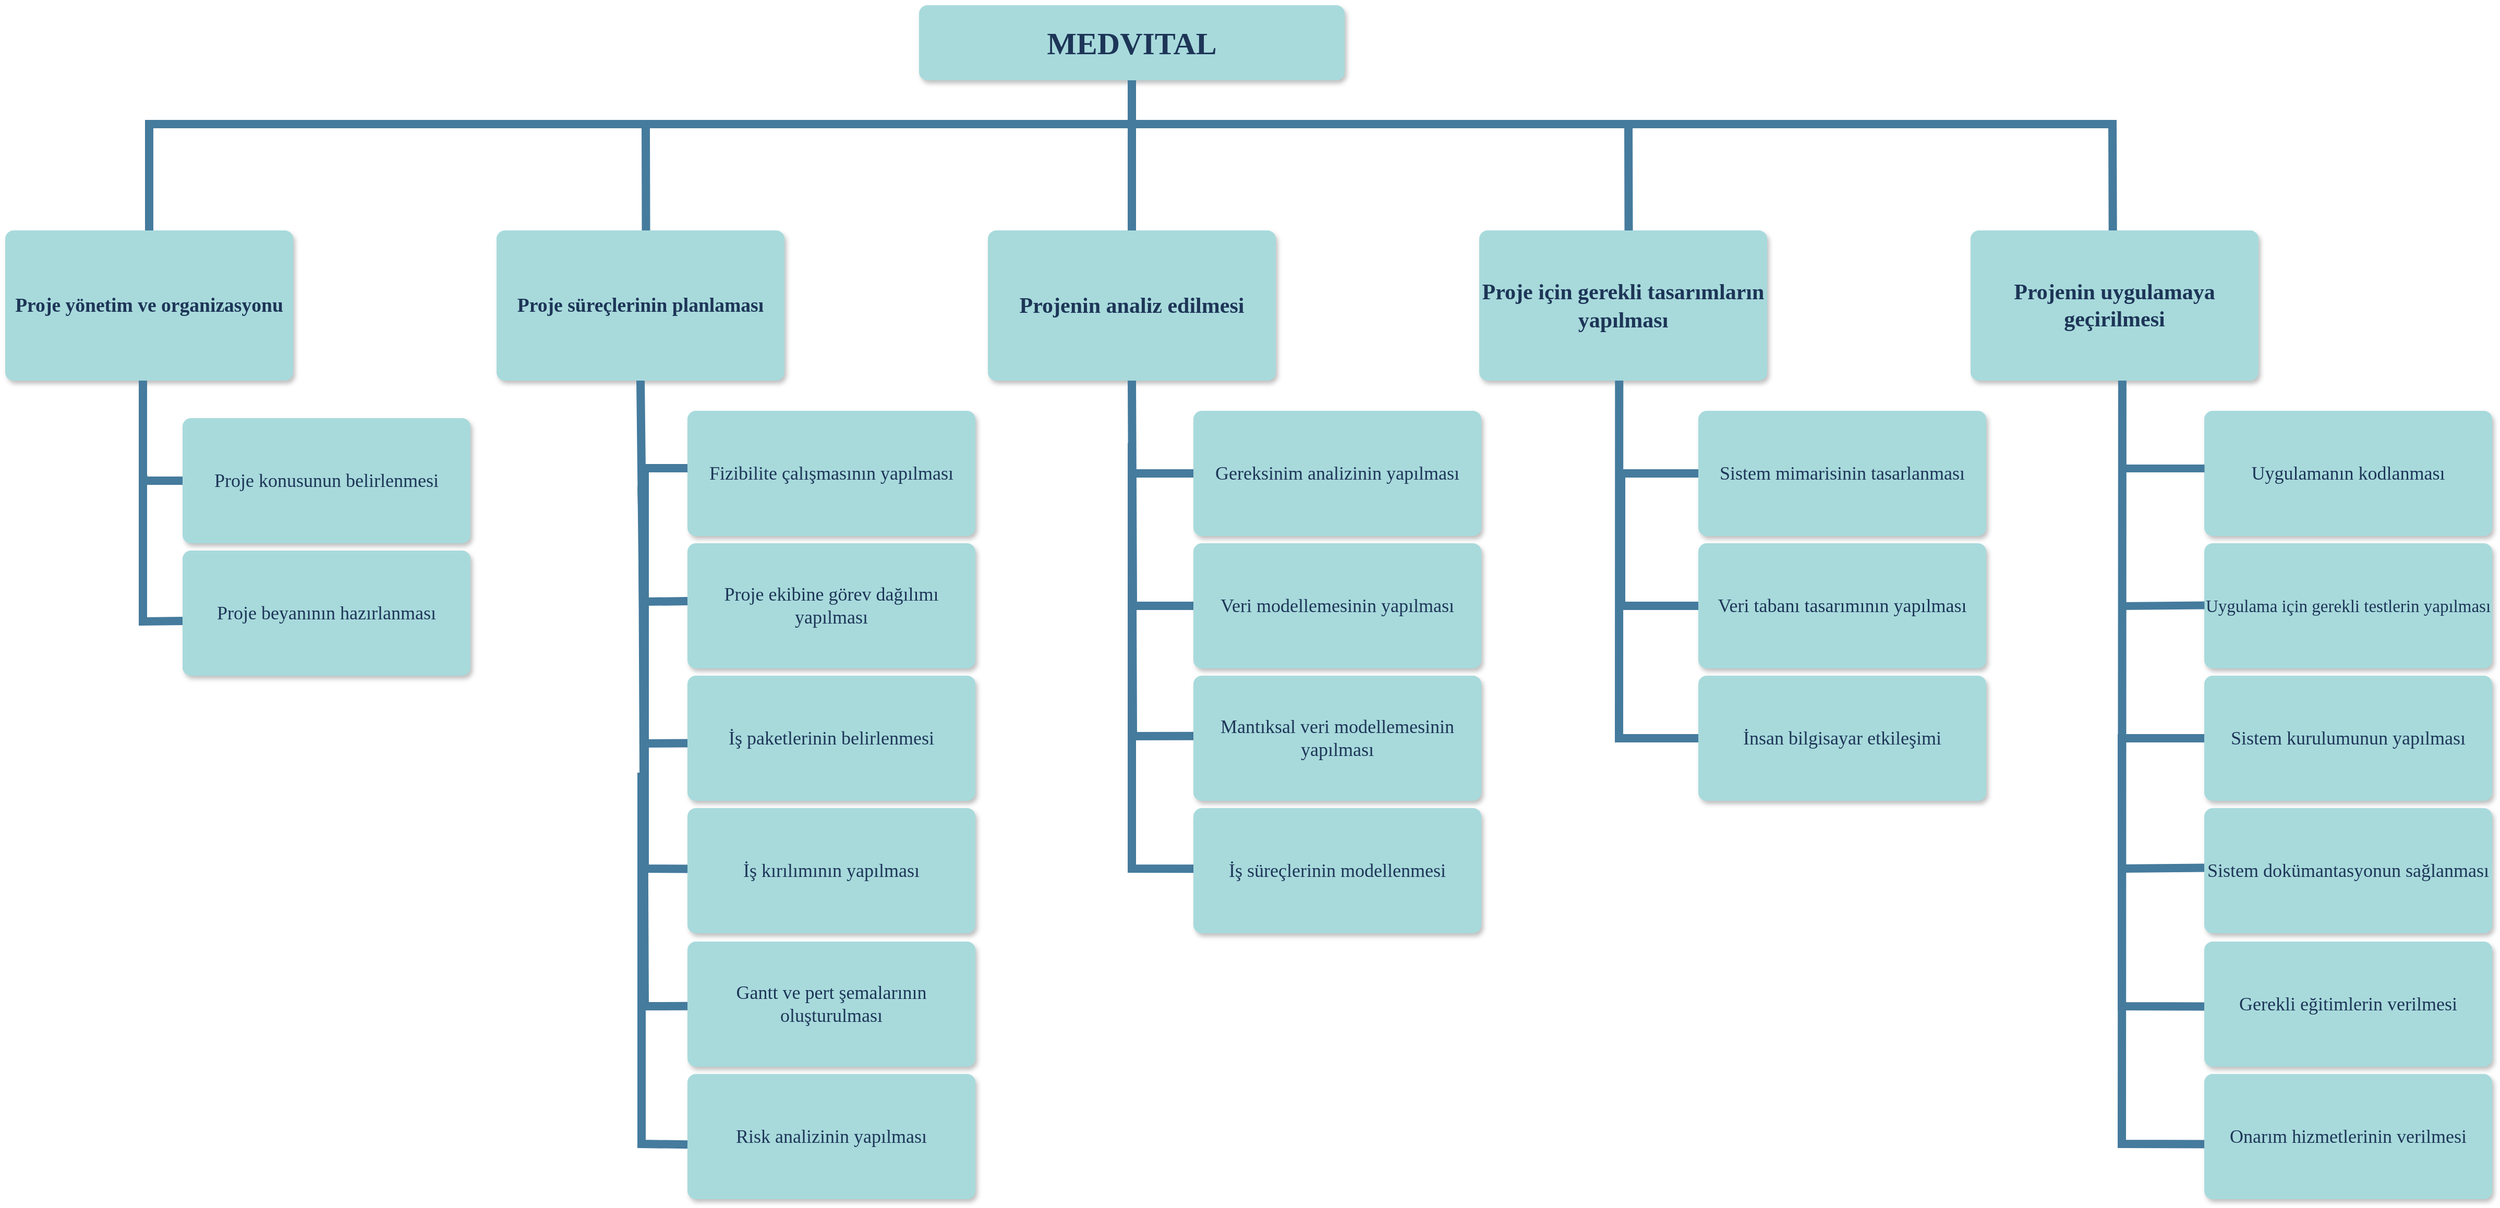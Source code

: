 <mxfile version="17.4.0" type="google"><diagram id="a-mxVNotBge9cmRoDFh-" name="Page-1"><mxGraphModel grid="1" page="1" gridSize="10" guides="1" tooltips="1" connect="1" arrows="1" fold="1" pageScale="1" pageWidth="827" pageHeight="1169" math="0" shadow="0"><root><mxCell id="0"/><mxCell id="1" parent="0"/><UserObject label="&lt;font face=&quot;Tahoma&quot;&gt;MEDVITAL&lt;/font&gt;" lucidchartObjectId="vYj679xmq0hqB" id="evBJHpG4MGdAD2fTh9vt-3"><mxCell style="html=1;overflow=block;blockSpacing=1;whiteSpace=wrap;fontSize=30;fontFamily=Arimo;fontColor=#1d3557;fontStyle=1;spacing=0;strokeOpacity=0;fillOpacity=100;rounded=1;absoluteArcSize=1;arcSize=16;shadow=1;fillColor=#A8DADC;" vertex="1" parent="1"><mxGeometry x="611" y="-1104" width="408" height="72" as="geometry"/></mxCell></UserObject><UserObject label="&lt;font face=&quot;Tahoma&quot;&gt;Proje yönetim ve organizasyonu&lt;/font&gt;" lucidchartObjectId="UunUstLvqbADQ" id="evBJHpG4MGdAD2fTh9vt-4"><mxCell style="html=1;overflow=block;blockSpacing=1;whiteSpace=wrap;fontSize=18.8;fontFamily=Arimo;fontColor=#1d3557;fontStyle=1;spacing=0;strokeOpacity=0;fillOpacity=100;rounded=1;absoluteArcSize=1;arcSize=16;shadow=1;fillColor=#A8DADC;" vertex="1" parent="1"><mxGeometry x="-265" y="-888" width="276" height="144" as="geometry"/></mxCell></UserObject><UserObject label="&lt;font face=&quot;Tahoma&quot;&gt;Proje süreçlerinin planlaması&lt;/font&gt;" lucidchartObjectId="PuRyB1oIx4N6C" id="evBJHpG4MGdAD2fTh9vt-5"><mxCell style="html=1;overflow=block;blockSpacing=1;whiteSpace=wrap;fontSize=18.8;fontFamily=Arimo;fontColor=#1d3557;fontStyle=1;spacing=0;strokeOpacity=0;fillOpacity=100;rounded=1;absoluteArcSize=1;arcSize=16;shadow=1;fillColor=#A8DADC;" vertex="1" parent="1"><mxGeometry x="206" y="-888" width="276" height="144" as="geometry"/></mxCell></UserObject><UserObject label="&lt;font face=&quot;Tahoma&quot;&gt;Projenin analiz edilmesi&lt;/font&gt;" lucidchartObjectId="jfk2cNhoa4uii" id="evBJHpG4MGdAD2fTh9vt-6"><mxCell style="html=1;overflow=block;blockSpacing=1;whiteSpace=wrap;fontSize=21;fontFamily=Arimo;fontColor=#1d3557;fontStyle=1;spacing=0;strokeOpacity=0;fillOpacity=100;rounded=1;absoluteArcSize=1;arcSize=16;shadow=1;fillColor=#A8DADC;" vertex="1" parent="1"><mxGeometry x="677" y="-888" width="276" height="144" as="geometry"/></mxCell></UserObject><UserObject label="&lt;font face=&quot;Tahoma&quot;&gt;Proje için gerekli tasarımların yapılması&lt;/font&gt;" lucidchartObjectId="QKpf42lRS86zf" id="evBJHpG4MGdAD2fTh9vt-7"><mxCell style="html=1;overflow=block;blockSpacing=1;whiteSpace=wrap;fontSize=21;fontFamily=Arimo;fontColor=#1d3557;fontStyle=1;spacing=0;strokeOpacity=0;fillOpacity=100;rounded=1;absoluteArcSize=1;arcSize=16;shadow=1;fillColor=#A8DADC;" vertex="1" parent="1"><mxGeometry x="1148" y="-888" width="276" height="144" as="geometry"/></mxCell></UserObject><UserObject label="&lt;font face=&quot;Tahoma&quot; style=&quot;font-size: 21px&quot;&gt;Projenin uygulamaya geçirilmesi&lt;/font&gt;" lucidchartObjectId="yqXpGLbsmKvfp" id="evBJHpG4MGdAD2fTh9vt-8"><mxCell style="html=1;overflow=block;blockSpacing=1;whiteSpace=wrap;fontSize=20.3;fontFamily=Arimo;fontColor=#1d3557;fontStyle=1;spacing=0;strokeOpacity=0;fillOpacity=100;rounded=1;absoluteArcSize=1;arcSize=16;shadow=1;fillColor=#A8DADC;" vertex="1" parent="1"><mxGeometry x="1619" y="-888" width="276" height="144" as="geometry"/></mxCell></UserObject><UserObject label="&lt;font face=&quot;Tahoma&quot;&gt;Proje konusunun belirlenmesi&lt;/font&gt;" lucidchartObjectId="YvfkcLYaGeIzu" id="evBJHpG4MGdAD2fTh9vt-9"><mxCell style="html=1;overflow=block;blockSpacing=1;whiteSpace=wrap;fontSize=18;fontFamily=Arimo;fontColor=#1d3557;spacing=0;strokeOpacity=0;fillOpacity=100;rounded=1;absoluteArcSize=1;arcSize=16;shadow=1;fillColor=#A8DADC;" vertex="1" parent="1"><mxGeometry x="-95" y="-708" width="276" height="120" as="geometry"/></mxCell></UserObject><UserObject label="&lt;font face=&quot;Tahoma&quot;&gt;Proje beyanının hazırlanması&lt;/font&gt;" lucidchartObjectId="aSahXYoFBvPeN" id="evBJHpG4MGdAD2fTh9vt-10"><mxCell style="html=1;overflow=block;blockSpacing=1;whiteSpace=wrap;fontSize=18;fontFamily=Arimo;fontColor=#1d3557;spacing=0;strokeOpacity=0;fillOpacity=100;rounded=1;absoluteArcSize=1;arcSize=16;shadow=1;fillColor=#A8DADC;" vertex="1" parent="1"><mxGeometry x="-95" y="-581" width="276" height="120" as="geometry"/></mxCell></UserObject><UserObject label="&lt;font face=&quot;Tahoma&quot;&gt;Fizibilite çalışmasının yapılması&lt;/font&gt;" lucidchartObjectId="OjY3AJXz5taOl" id="evBJHpG4MGdAD2fTh9vt-11"><mxCell style="html=1;overflow=block;blockSpacing=1;whiteSpace=wrap;fontSize=18;fontFamily=Arimo;fontColor=#1d3557;spacing=0;strokeOpacity=0;fillOpacity=100;rounded=1;absoluteArcSize=1;arcSize=16;shadow=1;fillColor=#A8DADC;" vertex="1" parent="1"><mxGeometry x="389" y="-715" width="276" height="120" as="geometry"/></mxCell></UserObject><UserObject label="&lt;font face=&quot;Tahoma&quot;&gt;Proje ekibine görev dağılımı yapılması&lt;/font&gt;" lucidchartObjectId="Xk6JM9RLeHomC" id="evBJHpG4MGdAD2fTh9vt-12"><mxCell style="html=1;overflow=block;blockSpacing=1;whiteSpace=wrap;fontSize=18;fontFamily=Arimo;fontColor=#1d3557;spacing=0;strokeOpacity=0;fillOpacity=100;rounded=1;absoluteArcSize=1;arcSize=16;shadow=1;fillColor=#A8DADC;" vertex="1" parent="1"><mxGeometry x="389" y="-588" width="276" height="120" as="geometry"/></mxCell></UserObject><UserObject label="&lt;font face=&quot;Tahoma&quot;&gt;İş paketlerinin belirlenmesi&lt;/font&gt;" lucidchartObjectId="cQGU7sUYsvhka" id="evBJHpG4MGdAD2fTh9vt-13"><mxCell style="html=1;overflow=block;blockSpacing=1;whiteSpace=wrap;fontSize=18;fontFamily=Arimo;fontColor=#1d3557;spacing=0;strokeOpacity=0;fillOpacity=100;rounded=1;absoluteArcSize=1;arcSize=16;shadow=1;fillColor=#A8DADC;" vertex="1" parent="1"><mxGeometry x="389" y="-461" width="276" height="120" as="geometry"/></mxCell></UserObject><UserObject label="&lt;font face=&quot;Tahoma&quot;&gt;İş kırılımının yapılması&lt;/font&gt;" lucidchartObjectId="HwbfMODYT5fh9" id="evBJHpG4MGdAD2fTh9vt-14"><mxCell style="html=1;overflow=block;blockSpacing=1;whiteSpace=wrap;fontSize=18;fontFamily=Arimo;fontColor=#1d3557;spacing=0;strokeOpacity=0;fillOpacity=100;rounded=1;absoluteArcSize=1;arcSize=16;shadow=1;fillColor=#A8DADC;" vertex="1" parent="1"><mxGeometry x="389" y="-334" width="276" height="120" as="geometry"/></mxCell></UserObject><UserObject label="&lt;font face=&quot;Tahoma&quot;&gt;Gantt ve pert şemalarının oluşturulması&lt;/font&gt;" lucidchartObjectId="eWg0v9NTlUrR8" id="evBJHpG4MGdAD2fTh9vt-15"><mxCell style="html=1;overflow=block;blockSpacing=1;whiteSpace=wrap;fontSize=18;fontFamily=Arimo;fontColor=#1d3557;spacing=0;strokeOpacity=0;fillOpacity=100;rounded=1;absoluteArcSize=1;arcSize=16;shadow=1;fillColor=#A8DADC;" vertex="1" parent="1"><mxGeometry x="389" y="-206" width="276" height="120" as="geometry"/></mxCell></UserObject><UserObject label="&lt;font face=&quot;Tahoma&quot;&gt;Gereksinim analizinin yapılması&lt;/font&gt;" lucidchartObjectId="LnwsiG6EgfXuc" id="evBJHpG4MGdAD2fTh9vt-16"><mxCell style="html=1;overflow=block;blockSpacing=1;whiteSpace=wrap;fontSize=18;fontFamily=Arimo;fontColor=#1d3557;spacing=0;strokeOpacity=0;fillOpacity=100;rounded=1;absoluteArcSize=1;arcSize=16;shadow=1;fillColor=#A8DADC;" vertex="1" parent="1"><mxGeometry x="874" y="-715" width="276" height="120" as="geometry"/></mxCell></UserObject><UserObject label="&lt;font face=&quot;Tahoma&quot;&gt;Sistem mimarisinin tasarlanması&lt;/font&gt;" lucidchartObjectId="3Y582Y9YkjzSp" id="evBJHpG4MGdAD2fTh9vt-17"><mxCell style="html=1;overflow=block;blockSpacing=1;whiteSpace=wrap;fontSize=18;fontFamily=Arimo;fontColor=#1d3557;spacing=0;strokeOpacity=0;fillOpacity=100;rounded=1;absoluteArcSize=1;arcSize=16;shadow=1;fillColor=#A8DADC;" vertex="1" parent="1"><mxGeometry x="1358" y="-715" width="276" height="120" as="geometry"/></mxCell></UserObject><UserObject label="&lt;font face=&quot;Tahoma&quot;&gt;Veri tabanı tasarımının yapılması&lt;/font&gt;" lucidchartObjectId="CUyoZNWw65SDw" id="evBJHpG4MGdAD2fTh9vt-18"><mxCell style="html=1;overflow=block;blockSpacing=1;whiteSpace=wrap;fontSize=18;fontFamily=Arimo;fontColor=#1d3557;spacing=0;strokeOpacity=0;fillOpacity=100;rounded=1;absoluteArcSize=1;arcSize=16;shadow=1;fillColor=#A8DADC;" vertex="1" parent="1"><mxGeometry x="1358" y="-588" width="276" height="120" as="geometry"/></mxCell></UserObject><UserObject label="&lt;font face=&quot;Tahoma&quot;&gt;İnsan bilgisayar etkileşimi&lt;/font&gt;" lucidchartObjectId="5t0VTXT71UJil" id="evBJHpG4MGdAD2fTh9vt-19"><mxCell style="html=1;overflow=block;blockSpacing=1;whiteSpace=wrap;fontSize=18;fontFamily=Arimo;fontColor=#1d3557;spacing=0;strokeOpacity=0;fillOpacity=100;rounded=1;absoluteArcSize=1;arcSize=16;shadow=1;fillColor=#A8DADC;" vertex="1" parent="1"><mxGeometry x="1358" y="-461" width="276" height="120" as="geometry"/></mxCell></UserObject><UserObject label="" lucidchartObjectId="t7Ru1cs1WUb4Q" id="evBJHpG4MGdAD2fTh9vt-20"><mxCell style="html=1;jettySize=18;whiteSpace=wrap;fontSize=13;strokeColor=#457B9D;strokeOpacity=100;strokeWidth=8;rounded=0;startArrow=none;endArrow=none;entryX=0;entryY=0.5;entryPerimeter=0;" edge="1" parent="1" target="evBJHpG4MGdAD2fTh9vt-9"><mxGeometry width="100" height="100" relative="1" as="geometry"><Array as="points"><mxPoint x="-133" y="-654"/><mxPoint x="-132" y="-648"/></Array><mxPoint x="-133" y="-554" as="sourcePoint"/></mxGeometry></mxCell></UserObject><UserObject label="" lucidchartObjectId="ODjJyhDXlhWTk" id="evBJHpG4MGdAD2fTh9vt-21"><mxCell style="html=1;jettySize=18;whiteSpace=wrap;fontSize=13;strokeColor=#457B9D;strokeOpacity=100;strokeWidth=8;rounded=0;startArrow=none;endArrow=none;entryX=0;entryY=0.563;entryPerimeter=0;" edge="1" parent="1" target="evBJHpG4MGdAD2fTh9vt-10"><mxGeometry width="100" height="100" relative="1" as="geometry"><Array as="points"><mxPoint x="-133" y="-513"/></Array><mxPoint x="-133" y="-744" as="sourcePoint"/></mxGeometry></mxCell></UserObject><UserObject label="" lucidchartObjectId="4Ieu7DhCEtSn3" id="evBJHpG4MGdAD2fTh9vt-22"><mxCell style="html=1;jettySize=18;whiteSpace=wrap;fontSize=13;strokeColor=#457B9D;strokeOpacity=100;strokeWidth=8;rounded=0;startArrow=none;endArrow=none;entryX=0;entryY=0.463;entryPerimeter=0;" edge="1" parent="1" target="evBJHpG4MGdAD2fTh9vt-12"><mxGeometry width="100" height="100" relative="1" as="geometry"><Array as="points"><mxPoint x="348" y="-532"/></Array><mxPoint x="345" y="-643" as="sourcePoint"/></mxGeometry></mxCell></UserObject><UserObject label="" lucidchartObjectId="P9hCywcy4LR5A" id="evBJHpG4MGdAD2fTh9vt-23"><mxCell style="html=1;jettySize=18;whiteSpace=wrap;fontSize=13;strokeColor=#457B9D;strokeOpacity=100;strokeWidth=8;rounded=0;startArrow=none;endArrow=none;entryX=0;entryY=0.516;entryPerimeter=0;" edge="1" parent="1" target="evBJHpG4MGdAD2fTh9vt-15"><mxGeometry width="100" height="100" relative="1" as="geometry"><Array as="points"><mxPoint x="348" y="-144"/></Array><mxPoint x="346" y="-596" as="sourcePoint"/></mxGeometry></mxCell></UserObject><UserObject label="" lucidchartObjectId="0bk7H9TVynC03" id="evBJHpG4MGdAD2fTh9vt-24"><mxCell style="html=1;jettySize=18;whiteSpace=wrap;fontSize=13;strokeColor=#457B9D;strokeOpacity=100;strokeWidth=8;rounded=0;startArrow=none;endArrow=none;exitX=0;exitY=0.458;exitPerimeter=0;entryX=0;entryY=0.485;entryPerimeter=0;" edge="1" parent="1" source="evBJHpG4MGdAD2fTh9vt-11" target="evBJHpG4MGdAD2fTh9vt-14"><mxGeometry width="100" height="100" relative="1" as="geometry"><Array as="points"><mxPoint x="348" y="-660"/><mxPoint x="348" y="-276"/></Array></mxGeometry></mxCell></UserObject><UserObject label="" lucidchartObjectId="74gOmwiD89Thr" id="evBJHpG4MGdAD2fTh9vt-25"><mxCell style="html=1;jettySize=18;whiteSpace=wrap;fontSize=13;strokeColor=#457B9D;strokeOpacity=100;strokeWidth=8;rounded=0;startArrow=none;endArrow=none;exitX=0.5;exitY=1;exitPerimeter=0;entryX=0;entryY=0.54;entryPerimeter=0;" edge="1" parent="1" source="evBJHpG4MGdAD2fTh9vt-5" target="evBJHpG4MGdAD2fTh9vt-13"><mxGeometry width="100" height="100" relative="1" as="geometry"><Array as="points"><mxPoint x="348" y="-396"/></Array></mxGeometry></mxCell></UserObject><UserObject label="" lucidchartObjectId="Au2ASYxoB9OAm" id="evBJHpG4MGdAD2fTh9vt-26"><mxCell style="html=1;jettySize=18;whiteSpace=wrap;fontSize=13;strokeColor=#457B9D;strokeOpacity=100;strokeWidth=8;rounded=0;startArrow=none;endArrow=none;entryX=0;entryY=0.5;entryPerimeter=0;" edge="1" parent="1" target="evBJHpG4MGdAD2fTh9vt-16"><mxGeometry width="100" height="100" relative="1" as="geometry"><Array as="points"><mxPoint x="815" y="-655"/></Array><mxPoint x="815" y="-668" as="sourcePoint"/></mxGeometry></mxCell></UserObject><UserObject label="" lucidchartObjectId="kHnH6BrWPbPsh" id="evBJHpG4MGdAD2fTh9vt-27"><mxCell style="html=1;jettySize=18;whiteSpace=wrap;fontSize=13;strokeColor=#457B9D;strokeOpacity=100;strokeWidth=8;rounded=0;startArrow=none;endArrow=none;entryX=0;entryY=0.484;entryPerimeter=0;" edge="1" parent="1" target="evBJHpG4MGdAD2fTh9vt-49"><mxGeometry width="100" height="100" relative="1" as="geometry"><Array as="points"><mxPoint x="815" y="-654"/><mxPoint x="815" y="-276"/></Array><mxPoint x="815" y="-662" as="sourcePoint"/></mxGeometry></mxCell></UserObject><UserObject label="" lucidchartObjectId="llIcxZqkvqSVO" id="evBJHpG4MGdAD2fTh9vt-28"><mxCell style="html=1;jettySize=18;whiteSpace=wrap;fontSize=13;strokeColor=#457B9D;strokeOpacity=100;strokeWidth=8;rounded=0;startArrow=none;endArrow=none;entryX=0;entryY=0.482;entryPerimeter=0;" edge="1" parent="1" target="evBJHpG4MGdAD2fTh9vt-51"><mxGeometry width="100" height="100" relative="1" as="geometry"><Array as="points"><mxPoint x="815" y="-654"/><mxPoint x="816" y="-403"/></Array><mxPoint x="815" y="-684" as="sourcePoint"/></mxGeometry></mxCell></UserObject><UserObject label="" lucidchartObjectId="l3k3lSc11mwdw" id="evBJHpG4MGdAD2fTh9vt-29"><mxCell style="html=1;jettySize=18;whiteSpace=wrap;fontSize=13;strokeColor=#457B9D;strokeOpacity=100;strokeWidth=8;rounded=0;startArrow=none;endArrow=none;exitX=0.5;exitY=1;exitPerimeter=0;entryX=0;entryY=0.5;entryPerimeter=0;" edge="1" parent="1" source="evBJHpG4MGdAD2fTh9vt-6" target="evBJHpG4MGdAD2fTh9vt-50"><mxGeometry width="100" height="100" relative="1" as="geometry"><Array as="points"><mxPoint x="816" y="-528"/></Array></mxGeometry></mxCell></UserObject><UserObject label="" lucidchartObjectId="OkeiZNdW9qfTM" id="evBJHpG4MGdAD2fTh9vt-30"><mxCell style="html=1;jettySize=18;whiteSpace=wrap;fontSize=13;strokeColor=#457B9D;strokeOpacity=100;strokeWidth=8;rounded=0;startArrow=none;endArrow=none;exitX=0.486;exitY=1;exitPerimeter=0;entryX=0;entryY=0.5;entryPerimeter=0;" edge="1" parent="1" source="evBJHpG4MGdAD2fTh9vt-7" target="evBJHpG4MGdAD2fTh9vt-19"><mxGeometry width="100" height="100" relative="1" as="geometry"><Array as="points"><mxPoint x="1282" y="-401"/></Array></mxGeometry></mxCell></UserObject><UserObject label="&lt;font face=&quot;Tahoma&quot;&gt;Uygulamanın kodlanması&lt;/font&gt;" lucidchartObjectId="dmZqu4KX72Dfh" id="evBJHpG4MGdAD2fTh9vt-31"><mxCell style="html=1;overflow=block;blockSpacing=1;whiteSpace=wrap;fontSize=18;fontFamily=Arimo;fontColor=#1d3557;spacing=0;strokeOpacity=0;fillOpacity=100;rounded=1;absoluteArcSize=1;arcSize=16;shadow=1;fillColor=#A8DADC;" vertex="1" parent="1"><mxGeometry x="1843" y="-715" width="276" height="120" as="geometry"/></mxCell></UserObject><UserObject label="&lt;font face=&quot;Tahoma&quot;&gt;Uygulama için gerekli testlerin yapılması&lt;/font&gt;" lucidchartObjectId="RlmniELhFIXep" id="evBJHpG4MGdAD2fTh9vt-32"><mxCell style="html=1;overflow=block;blockSpacing=1;whiteSpace=wrap;fontSize=16.5;fontFamily=Arimo;fontColor=#1d3557;spacing=0;strokeOpacity=0;fillOpacity=100;rounded=1;absoluteArcSize=1;arcSize=16;shadow=1;fillColor=#A8DADC;" vertex="1" parent="1"><mxGeometry x="1843" y="-588" width="276" height="120" as="geometry"/></mxCell></UserObject><UserObject label="&lt;font face=&quot;Tahoma&quot;&gt;Gerekli eğitimlerin verilmesi&lt;/font&gt;" lucidchartObjectId="Da2ln0guKnW6W" id="evBJHpG4MGdAD2fTh9vt-33"><mxCell style="html=1;overflow=block;blockSpacing=1;whiteSpace=wrap;fontSize=18;fontFamily=Arimo;fontColor=#1d3557;spacing=0;strokeOpacity=0;fillOpacity=100;rounded=1;absoluteArcSize=1;arcSize=16;shadow=1;fillColor=#A8DADC;" vertex="1" parent="1"><mxGeometry x="1843" y="-206" width="276" height="120" as="geometry"/></mxCell></UserObject><UserObject label="" lucidchartObjectId="SIWYlFvwKPxj2" id="evBJHpG4MGdAD2fTh9vt-34"><mxCell style="html=1;jettySize=18;whiteSpace=wrap;fontSize=13;strokeColor=#457B9D;strokeOpacity=100;strokeWidth=7.5;rounded=0;startArrow=none;endArrow=none;exitX=0;exitY=0.458;exitPerimeter=0;entryX=0;entryY=0.494;entryPerimeter=0;" edge="1" parent="1" source="evBJHpG4MGdAD2fTh9vt-31" target="evBJHpG4MGdAD2fTh9vt-32"><mxGeometry width="100" height="100" relative="1" as="geometry"><Array as="points"><mxPoint x="1764" y="-660"/><mxPoint x="1764" y="-528"/></Array></mxGeometry></mxCell></UserObject><UserObject label="" lucidchartObjectId="6xhJP1SqHlUsT" id="evBJHpG4MGdAD2fTh9vt-35"><mxCell style="html=1;jettySize=18;whiteSpace=wrap;fontSize=13;strokeColor=#457B9D;strokeOpacity=100;strokeWidth=8;rounded=0;startArrow=none;endArrow=none;exitX=0.527;exitY=1;exitPerimeter=0;entryX=0;entryY=0.56;entryPerimeter=0;" edge="1" parent="1" source="evBJHpG4MGdAD2fTh9vt-8" target="evBJHpG4MGdAD2fTh9vt-43"><mxGeometry width="100" height="100" relative="1" as="geometry"><Array as="points"><mxPoint x="1764" y="-12"/></Array></mxGeometry></mxCell></UserObject><UserObject label="" lucidchartObjectId="N7yn84SLcbc72" id="evBJHpG4MGdAD2fTh9vt-36"><mxCell style="html=1;jettySize=18;whiteSpace=wrap;fontSize=13;strokeColor=#457B9D;strokeOpacity=100;strokeWidth=8;rounded=0;startArrow=none;endArrow=none;exitX=0.5;exitY=1;exitPerimeter=0;entryX=0.5;entryY=0;entryPerimeter=0;" edge="1" parent="1" source="evBJHpG4MGdAD2fTh9vt-3" target="evBJHpG4MGdAD2fTh9vt-4"><mxGeometry width="100" height="100" relative="1" as="geometry"><Array as="points"><mxPoint x="815" y="-990"/><mxPoint x="-127" y="-990"/></Array></mxGeometry></mxCell></UserObject><UserObject label="" lucidchartObjectId="hYYdw3yOVQKPb" id="evBJHpG4MGdAD2fTh9vt-37"><mxCell style="html=1;jettySize=18;whiteSpace=wrap;fontSize=13;strokeColor=#457B9D;strokeOpacity=100;strokeWidth=8;rounded=0;startArrow=none;endArrow=none;exitX=0.5;exitY=1;exitPerimeter=0;entryX=0.519;entryY=0;entryPerimeter=0;" edge="1" parent="1" source="evBJHpG4MGdAD2fTh9vt-3" target="evBJHpG4MGdAD2fTh9vt-5"><mxGeometry width="100" height="100" relative="1" as="geometry"><Array as="points"><mxPoint x="815" y="-990"/><mxPoint x="349" y="-990"/></Array></mxGeometry></mxCell></UserObject><UserObject label="" lucidchartObjectId="8TXPz68oi1ZOn" id="evBJHpG4MGdAD2fTh9vt-38"><mxCell style="html=1;jettySize=18;whiteSpace=wrap;fontSize=13;strokeColor=#457B9D;strokeOpacity=100;strokeWidth=8;rounded=0;startArrow=none;endArrow=none;exitX=0.5;exitY=1;exitPerimeter=0;entryX=0.5;entryY=0;entryPerimeter=0;" edge="1" parent="1" source="evBJHpG4MGdAD2fTh9vt-3" target="evBJHpG4MGdAD2fTh9vt-6"><mxGeometry width="100" height="100" relative="1" as="geometry"><Array as="points"><mxPoint x="815" y="-990"/><mxPoint x="815" y="-990"/></Array></mxGeometry></mxCell></UserObject><UserObject label="" lucidchartObjectId="Zah2RWg9xjdHS" id="evBJHpG4MGdAD2fTh9vt-39"><mxCell style="html=1;jettySize=18;whiteSpace=wrap;fontSize=13;strokeColor=#457B9D;strokeOpacity=100;strokeWidth=8;rounded=0;startArrow=none;endArrow=none;exitX=0.5;exitY=1;exitPerimeter=0;entryX=0.519;entryY=0;entryPerimeter=0;" edge="1" parent="1" source="evBJHpG4MGdAD2fTh9vt-3" target="evBJHpG4MGdAD2fTh9vt-7"><mxGeometry width="100" height="100" relative="1" as="geometry"><Array as="points"><mxPoint x="815" y="-990"/><mxPoint x="1291" y="-990"/></Array></mxGeometry></mxCell></UserObject><UserObject label="" lucidchartObjectId="WrNO1ruo8QcOR" id="evBJHpG4MGdAD2fTh9vt-40"><mxCell style="html=1;jettySize=18;whiteSpace=wrap;fontSize=13;strokeColor=#457B9D;strokeOpacity=100;strokeWidth=8;rounded=0;startArrow=none;endArrow=none;exitX=0.5;exitY=1;exitPerimeter=0;entryX=0.494;entryY=0;entryPerimeter=0;" edge="1" parent="1" source="evBJHpG4MGdAD2fTh9vt-3" target="evBJHpG4MGdAD2fTh9vt-8"><mxGeometry width="100" height="100" relative="1" as="geometry"><Array as="points"><mxPoint x="815" y="-990"/><mxPoint x="1755" y="-990"/></Array></mxGeometry></mxCell></UserObject><UserObject label="&lt;font face=&quot;Tahoma&quot;&gt;Sistem kurulumunun yapılması&lt;/font&gt;" lucidchartObjectId="9QTKlVHPm98eI" id="evBJHpG4MGdAD2fTh9vt-41"><mxCell style="html=1;overflow=block;blockSpacing=1;whiteSpace=wrap;fontSize=18;fontFamily=Arimo;fontColor=#1d3557;spacing=0;strokeOpacity=0;fillOpacity=100;rounded=1;absoluteArcSize=1;arcSize=16;shadow=1;fillColor=#A8DADC;" vertex="1" parent="1"><mxGeometry x="1843" y="-461" width="276" height="120" as="geometry"/></mxCell></UserObject><UserObject label="&lt;font face=&quot;Tahoma&quot;&gt;Sistem dokümantasyonun sağlanması&lt;/font&gt;" lucidchartObjectId="EOigttxMmnzsH" id="evBJHpG4MGdAD2fTh9vt-42"><mxCell style="html=1;overflow=block;blockSpacing=1;whiteSpace=wrap;fontSize=18;fontFamily=Arimo;fontColor=#1d3557;spacing=0;strokeOpacity=0;fillOpacity=100;rounded=1;absoluteArcSize=1;arcSize=16;shadow=1;fillColor=#A8DADC;" vertex="1" parent="1"><mxGeometry x="1843" y="-334" width="276" height="120" as="geometry"/></mxCell></UserObject><UserObject label="&lt;font face=&quot;Tahoma&quot;&gt;Onarım hizmetlerinin verilmesi&lt;/font&gt;" lucidchartObjectId="Tfh8XMVXWbrl4" id="evBJHpG4MGdAD2fTh9vt-43"><mxCell style="html=1;overflow=block;blockSpacing=1;whiteSpace=wrap;fontSize=18;fontFamily=Arimo;fontColor=#1d3557;spacing=0;strokeOpacity=0;fillOpacity=100;rounded=1;absoluteArcSize=1;arcSize=16;shadow=1;fillColor=#A8DADC;" vertex="1" parent="1"><mxGeometry x="1843" y="-79" width="276" height="120" as="geometry"/></mxCell></UserObject><UserObject label="" lucidchartObjectId="GElFTkX6ocD0J" id="evBJHpG4MGdAD2fTh9vt-44"><mxCell style="html=1;jettySize=18;whiteSpace=wrap;fontSize=13;strokeColor=#457B9D;strokeOpacity=100;strokeWidth=8;rounded=0;startArrow=none;endArrow=none;exitX=0;exitY=0.5;exitPerimeter=0;entryX=0;entryY=0.5;entryPerimeter=0;" edge="1" parent="1" source="evBJHpG4MGdAD2fTh9vt-17" target="evBJHpG4MGdAD2fTh9vt-18"><mxGeometry width="100" height="100" relative="1" as="geometry"><Array as="points"><mxPoint x="1284" y="-655"/><mxPoint x="1284" y="-528"/></Array></mxGeometry></mxCell></UserObject><UserObject label="" lucidchartObjectId="RWyNOCxShfW3W" id="evBJHpG4MGdAD2fTh9vt-45"><mxCell style="html=1;jettySize=18;whiteSpace=wrap;fontSize=13;strokeColor=#457B9D;strokeOpacity=100;strokeWidth=8;rounded=0;startArrow=none;endArrow=none;exitX=0;exitY=0.5;exitPerimeter=0;entryX=0;entryY=0.477;entryPerimeter=0;" edge="1" parent="1" source="evBJHpG4MGdAD2fTh9vt-41" target="evBJHpG4MGdAD2fTh9vt-42"><mxGeometry width="100" height="100" relative="1" as="geometry"><Array as="points"><mxPoint x="1764" y="-401"/><mxPoint x="1764" y="-276"/></Array></mxGeometry></mxCell></UserObject><UserObject label="" lucidchartObjectId="B3boByuClBZyb" id="evBJHpG4MGdAD2fTh9vt-46"><mxCell style="html=1;jettySize=18;whiteSpace=wrap;fontSize=13;strokeColor=#457B9D;strokeOpacity=100;strokeWidth=8;rounded=0;startArrow=none;endArrow=none;entryX=0;entryY=0.519;entryPerimeter=0;" edge="1" parent="1" target="evBJHpG4MGdAD2fTh9vt-33"><mxGeometry width="100" height="100" relative="1" as="geometry"><Array as="points"><mxPoint x="1764" y="-276"/><mxPoint x="1764" y="-144"/></Array><mxPoint x="1764" y="-264" as="sourcePoint"/></mxGeometry></mxCell></UserObject><UserObject label="&lt;font face=&quot;Tahoma&quot;&gt;Risk analizinin yapılması&lt;/font&gt;" lucidchartObjectId="rRH7eXZWD..j" id="evBJHpG4MGdAD2fTh9vt-47"><mxCell style="html=1;overflow=block;blockSpacing=1;whiteSpace=wrap;fontSize=18;fontFamily=Arimo;fontColor=#1d3557;spacing=0;strokeOpacity=0;fillOpacity=100;rounded=1;absoluteArcSize=1;arcSize=16;shadow=1;fillColor=#A8DADC;" vertex="1" parent="1"><mxGeometry x="389" y="-79" width="276" height="120" as="geometry"/></mxCell></UserObject><UserObject label="" lucidchartObjectId="MRH76-w7ewRN" id="evBJHpG4MGdAD2fTh9vt-48"><mxCell style="html=1;jettySize=18;whiteSpace=wrap;fontSize=13;strokeColor=#457B9D;strokeOpacity=100;strokeWidth=8;rounded=0;startArrow=none;endArrow=none;entryX=0;entryY=0.564;entryPerimeter=0;" edge="1" parent="1" target="evBJHpG4MGdAD2fTh9vt-47"><mxGeometry width="100" height="100" relative="1" as="geometry"><Array as="points"><mxPoint x="345" y="-12"/></Array><mxPoint x="345" y="-368" as="sourcePoint"/></mxGeometry></mxCell></UserObject><UserObject label="&lt;font face=&quot;Tahoma&quot;&gt;İş süreçlerinin modellenmesi&lt;/font&gt;" lucidchartObjectId="qKz8NQ~ktC42" id="evBJHpG4MGdAD2fTh9vt-49"><mxCell style="html=1;overflow=block;blockSpacing=1;whiteSpace=wrap;fontSize=18;fontFamily=Arimo;fontColor=#1d3557;spacing=0;strokeOpacity=0;fillOpacity=100;rounded=1;absoluteArcSize=1;arcSize=16;shadow=1;fillColor=#A8DADC;" vertex="1" parent="1"><mxGeometry x="874" y="-334" width="276" height="120" as="geometry"/></mxCell></UserObject><UserObject label="&lt;font face=&quot;Tahoma&quot;&gt;Veri modellemesinin yapılması&lt;/font&gt;" lucidchartObjectId="xKz8CWF.OGXe" id="evBJHpG4MGdAD2fTh9vt-50"><mxCell style="html=1;overflow=block;blockSpacing=1;whiteSpace=wrap;fontSize=18;fontFamily=Arimo;fontColor=#1d3557;spacing=0;strokeOpacity=0;fillOpacity=100;rounded=1;absoluteArcSize=1;arcSize=16;shadow=1;fillColor=#A8DADC;" vertex="1" parent="1"><mxGeometry x="874" y="-588" width="276" height="120" as="geometry"/></mxCell></UserObject><UserObject label="&lt;font face=&quot;Tahoma&quot;&gt;Mantıksal veri modellemesinin yapılması&lt;/font&gt;" lucidchartObjectId="PKz8tTsO-soz" id="evBJHpG4MGdAD2fTh9vt-51"><mxCell style="html=1;overflow=block;blockSpacing=1;whiteSpace=wrap;fontSize=18;fontFamily=Arimo;fontColor=#1d3557;spacing=0;strokeOpacity=0;fillOpacity=100;rounded=1;absoluteArcSize=1;arcSize=16;shadow=1;fillColor=#A8DADC;" vertex="1" parent="1"><mxGeometry x="874" y="-461" width="276" height="120" as="geometry"/></mxCell></UserObject></root></mxGraphModel></diagram></mxfile>